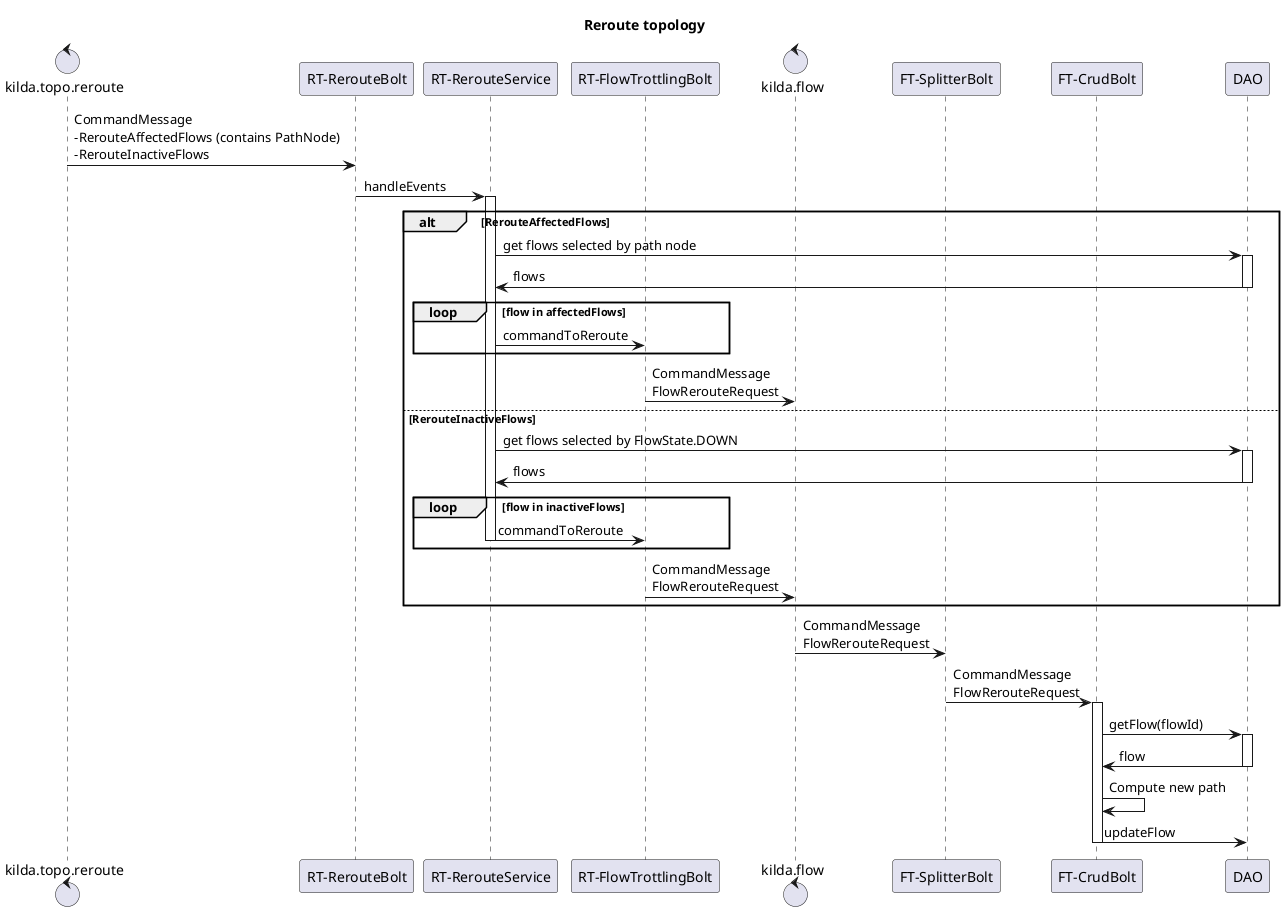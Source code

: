 @startuml

title Reroute topology

control kilda.topo.reroute
participant "RT-RerouteBolt"
participant "RT-RerouteService"
participant "RT-FlowTrottlingBolt"
control kilda.flow
participant "FT-SplitterBolt"
participant "FT-CrudBolt"
participant DAO

kilda.topo.reroute -> "RT-RerouteBolt" : CommandMessage\n-RerouteAffectedFlows (contains PathNode)\n-RerouteInactiveFlows
"RT-RerouteBolt" -> "RT-RerouteService" : handleEvents

activate "RT-RerouteService"
alt RerouteAffectedFlows
    "RT-RerouteService" -> DAO : get flows selected by path node
activate DAO
    DAO -> "RT-RerouteService" : flows
deactivate DAO

    loop flow in affectedFlows
        "RT-RerouteService" -> "RT-FlowTrottlingBolt" : commandToReroute
    end
    "RT-FlowTrottlingBolt" -> kilda.flow : CommandMessage\nFlowRerouteRequest

else RerouteInactiveFlows

    "RT-RerouteService" -> DAO : get flows selected by FlowState.DOWN
activate DAO
    DAO -> "RT-RerouteService" : flows
deactivate DAO

    loop flow in inactiveFlows
        "RT-RerouteService" -> "RT-FlowTrottlingBolt" : commandToReroute
deactivate "RT-RerouteService"
end
"RT-FlowTrottlingBolt" -> kilda.flow : CommandMessage\nFlowRerouteRequest

end

kilda.flow -> "FT-SplitterBolt" : CommandMessage\nFlowRerouteRequest
"FT-SplitterBolt" -> "FT-CrudBolt" : CommandMessage\nFlowRerouteRequest
activate "FT-CrudBolt"
"FT-CrudBolt" -> DAO: getFlow(flowId)
activate DAO
DAO -> "FT-CrudBolt" : flow
deactivate DAO
"FT-CrudBolt" -> "FT-CrudBolt" : Compute new path
"FT-CrudBolt" -> DAO : updateFlow
deactivate "FT-CrudBolt"

@enduml
